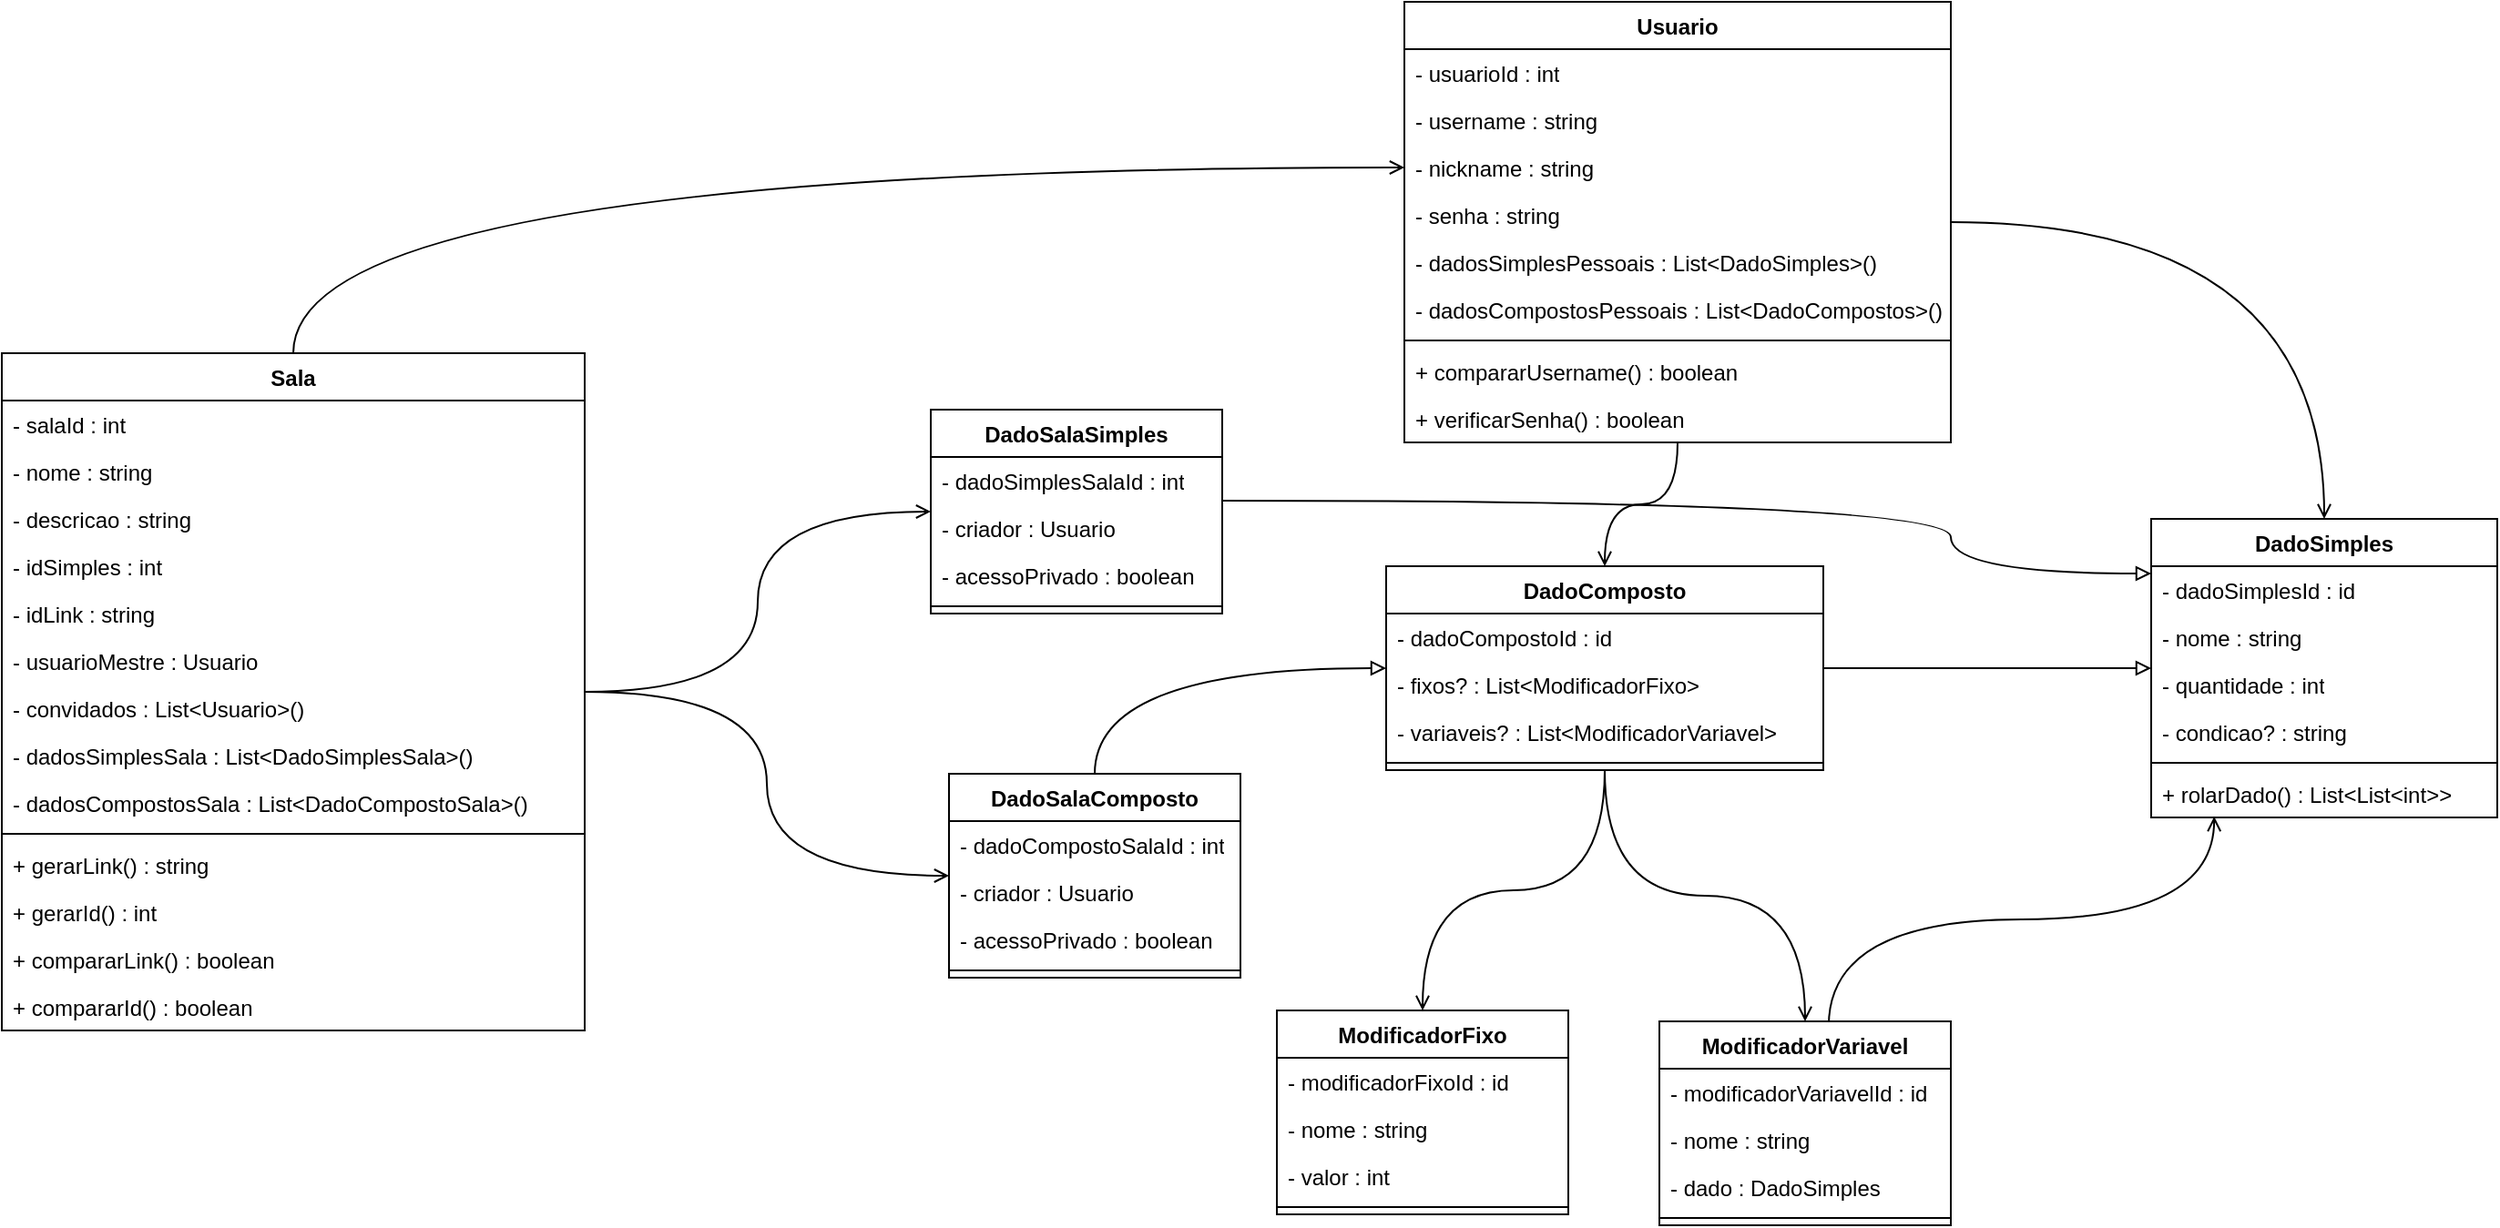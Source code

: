 <mxfile version="21.8.2" type="device">
  <diagram name="Página-1" id="qsgpVktvqnezk0J1ocNl">
    <mxGraphModel dx="1418" dy="851" grid="1" gridSize="10" guides="1" tooltips="1" connect="1" arrows="1" fold="1" page="0" pageScale="1" pageWidth="1169" pageHeight="1654" background="none" math="0" shadow="0">
      <root>
        <mxCell id="0" />
        <mxCell id="1" parent="0" />
        <mxCell id="XNc0VK_KRN9h_wp5kZls-6" style="edgeStyle=orthogonalEdgeStyle;curved=1;rounded=0;orthogonalLoop=1;jettySize=auto;html=1;endArrow=open;endFill=0;" parent="1" source="hFhUfe1-vP947wIrHvXf-8" target="TVMtw02zKbkY-CnR1i96-17" edge="1">
          <mxGeometry relative="1" as="geometry" />
        </mxCell>
        <mxCell id="XNc0VK_KRN9h_wp5kZls-8" style="edgeStyle=orthogonalEdgeStyle;curved=1;rounded=0;orthogonalLoop=1;jettySize=auto;html=1;endArrow=open;endFill=0;" parent="1" source="hFhUfe1-vP947wIrHvXf-8" target="TVMtw02zKbkY-CnR1i96-6" edge="1">
          <mxGeometry relative="1" as="geometry" />
        </mxCell>
        <mxCell id="hFhUfe1-vP947wIrHvXf-8" value="Usuario" style="swimlane;fontStyle=1;align=center;verticalAlign=top;childLayout=stackLayout;horizontal=1;startSize=26;horizontalStack=0;resizeParent=1;resizeParentMax=0;resizeLast=0;collapsible=1;marginBottom=0;whiteSpace=wrap;html=1;" parent="1" vertex="1">
          <mxGeometry x="850" y="36" width="300" height="242" as="geometry" />
        </mxCell>
        <mxCell id="30t95WbOu_ko7hjAbIuh-5" value="- usuarioId : int" style="text;strokeColor=none;fillColor=none;align=left;verticalAlign=top;spacingLeft=4;spacingRight=4;overflow=hidden;rotatable=0;points=[[0,0.5],[1,0.5]];portConstraint=eastwest;whiteSpace=wrap;html=1;" parent="hFhUfe1-vP947wIrHvXf-8" vertex="1">
          <mxGeometry y="26" width="300" height="26" as="geometry" />
        </mxCell>
        <mxCell id="hFhUfe1-vP947wIrHvXf-9" value="- username : string" style="text;strokeColor=none;fillColor=none;align=left;verticalAlign=top;spacingLeft=4;spacingRight=4;overflow=hidden;rotatable=0;points=[[0,0.5],[1,0.5]];portConstraint=eastwest;whiteSpace=wrap;html=1;" parent="hFhUfe1-vP947wIrHvXf-8" vertex="1">
          <mxGeometry y="52" width="300" height="26" as="geometry" />
        </mxCell>
        <mxCell id="hFhUfe1-vP947wIrHvXf-12" value="- nickname : string" style="text;strokeColor=none;fillColor=none;align=left;verticalAlign=top;spacingLeft=4;spacingRight=4;overflow=hidden;rotatable=0;points=[[0,0.5],[1,0.5]];portConstraint=eastwest;whiteSpace=wrap;html=1;" parent="hFhUfe1-vP947wIrHvXf-8" vertex="1">
          <mxGeometry y="78" width="300" height="26" as="geometry" />
        </mxCell>
        <mxCell id="hFhUfe1-vP947wIrHvXf-13" value="- senha : string" style="text;strokeColor=none;fillColor=none;align=left;verticalAlign=top;spacingLeft=4;spacingRight=4;overflow=hidden;rotatable=0;points=[[0,0.5],[1,0.5]];portConstraint=eastwest;whiteSpace=wrap;html=1;" parent="hFhUfe1-vP947wIrHvXf-8" vertex="1">
          <mxGeometry y="104" width="300" height="26" as="geometry" />
        </mxCell>
        <mxCell id="XNc0VK_KRN9h_wp5kZls-4" value="- dadosSimplesPessoais : List&amp;lt;DadoSimples&amp;gt;()" style="text;strokeColor=none;fillColor=none;align=left;verticalAlign=top;spacingLeft=4;spacingRight=4;overflow=hidden;rotatable=0;points=[[0,0.5],[1,0.5]];portConstraint=eastwest;whiteSpace=wrap;html=1;" parent="hFhUfe1-vP947wIrHvXf-8" vertex="1">
          <mxGeometry y="130" width="300" height="26" as="geometry" />
        </mxCell>
        <mxCell id="hFhUfe1-vP947wIrHvXf-24" value="- dadosCompostosPessoais : List&amp;lt;DadoCompostos&amp;gt;()" style="text;strokeColor=none;fillColor=none;align=left;verticalAlign=top;spacingLeft=4;spacingRight=4;overflow=hidden;rotatable=0;points=[[0,0.5],[1,0.5]];portConstraint=eastwest;whiteSpace=wrap;html=1;" parent="hFhUfe1-vP947wIrHvXf-8" vertex="1">
          <mxGeometry y="156" width="300" height="26" as="geometry" />
        </mxCell>
        <mxCell id="hFhUfe1-vP947wIrHvXf-10" value="" style="line;strokeWidth=1;fillColor=none;align=left;verticalAlign=middle;spacingTop=-1;spacingLeft=3;spacingRight=3;rotatable=0;labelPosition=right;points=[];portConstraint=eastwest;strokeColor=inherit;" parent="hFhUfe1-vP947wIrHvXf-8" vertex="1">
          <mxGeometry y="182" width="300" height="8" as="geometry" />
        </mxCell>
        <mxCell id="hFhUfe1-vP947wIrHvXf-11" value="+ compararUsername() : boolean" style="text;strokeColor=none;fillColor=none;align=left;verticalAlign=top;spacingLeft=4;spacingRight=4;overflow=hidden;rotatable=0;points=[[0,0.5],[1,0.5]];portConstraint=eastwest;whiteSpace=wrap;html=1;" parent="hFhUfe1-vP947wIrHvXf-8" vertex="1">
          <mxGeometry y="190" width="300" height="26" as="geometry" />
        </mxCell>
        <mxCell id="hFhUfe1-vP947wIrHvXf-14" value="+ verificarSenha() : boolean" style="text;strokeColor=none;fillColor=none;align=left;verticalAlign=top;spacingLeft=4;spacingRight=4;overflow=hidden;rotatable=0;points=[[0,0.5],[1,0.5]];portConstraint=eastwest;whiteSpace=wrap;html=1;" parent="hFhUfe1-vP947wIrHvXf-8" vertex="1">
          <mxGeometry y="216" width="300" height="26" as="geometry" />
        </mxCell>
        <mxCell id="hFhUfe1-vP947wIrHvXf-64" style="edgeStyle=orthogonalEdgeStyle;curved=1;rounded=0;orthogonalLoop=1;jettySize=auto;html=1;entryX=0;entryY=0.5;entryDx=0;entryDy=0;endArrow=open;endFill=0;" parent="1" source="hFhUfe1-vP947wIrHvXf-15" target="hFhUfe1-vP947wIrHvXf-12" edge="1">
          <mxGeometry relative="1" as="geometry" />
        </mxCell>
        <mxCell id="XNc0VK_KRN9h_wp5kZls-1" style="edgeStyle=orthogonalEdgeStyle;rounded=0;orthogonalLoop=1;jettySize=auto;html=1;curved=1;endArrow=open;endFill=0;" parent="1" source="hFhUfe1-vP947wIrHvXf-15" target="hFhUfe1-vP947wIrHvXf-46" edge="1">
          <mxGeometry relative="1" as="geometry" />
        </mxCell>
        <mxCell id="XNc0VK_KRN9h_wp5kZls-3" style="edgeStyle=orthogonalEdgeStyle;curved=1;rounded=0;orthogonalLoop=1;jettySize=auto;html=1;endArrow=open;endFill=0;" parent="1" source="hFhUfe1-vP947wIrHvXf-15" target="TVMtw02zKbkY-CnR1i96-42" edge="1">
          <mxGeometry relative="1" as="geometry" />
        </mxCell>
        <mxCell id="hFhUfe1-vP947wIrHvXf-15" value="Sala" style="swimlane;fontStyle=1;align=center;verticalAlign=top;childLayout=stackLayout;horizontal=1;startSize=26;horizontalStack=0;resizeParent=1;resizeParentMax=0;resizeLast=0;collapsible=1;marginBottom=0;whiteSpace=wrap;html=1;" parent="1" vertex="1">
          <mxGeometry x="80" y="229" width="320" height="372" as="geometry" />
        </mxCell>
        <mxCell id="30t95WbOu_ko7hjAbIuh-6" value="- salaId : int" style="text;strokeColor=none;fillColor=none;align=left;verticalAlign=top;spacingLeft=4;spacingRight=4;overflow=hidden;rotatable=0;points=[[0,0.5],[1,0.5]];portConstraint=eastwest;whiteSpace=wrap;html=1;" parent="hFhUfe1-vP947wIrHvXf-15" vertex="1">
          <mxGeometry y="26" width="320" height="26" as="geometry" />
        </mxCell>
        <mxCell id="hFhUfe1-vP947wIrHvXf-16" value="- nome : string" style="text;strokeColor=none;fillColor=none;align=left;verticalAlign=top;spacingLeft=4;spacingRight=4;overflow=hidden;rotatable=0;points=[[0,0.5],[1,0.5]];portConstraint=eastwest;whiteSpace=wrap;html=1;" parent="hFhUfe1-vP947wIrHvXf-15" vertex="1">
          <mxGeometry y="52" width="320" height="26" as="geometry" />
        </mxCell>
        <mxCell id="hFhUfe1-vP947wIrHvXf-21" value="- descricao : string" style="text;strokeColor=none;fillColor=none;align=left;verticalAlign=top;spacingLeft=4;spacingRight=4;overflow=hidden;rotatable=0;points=[[0,0.5],[1,0.5]];portConstraint=eastwest;whiteSpace=wrap;html=1;" parent="hFhUfe1-vP947wIrHvXf-15" vertex="1">
          <mxGeometry y="78" width="320" height="26" as="geometry" />
        </mxCell>
        <mxCell id="hFhUfe1-vP947wIrHvXf-19" value="- idSimples : int" style="text;strokeColor=none;fillColor=none;align=left;verticalAlign=top;spacingLeft=4;spacingRight=4;overflow=hidden;rotatable=0;points=[[0,0.5],[1,0.5]];portConstraint=eastwest;whiteSpace=wrap;html=1;" parent="hFhUfe1-vP947wIrHvXf-15" vertex="1">
          <mxGeometry y="104" width="320" height="26" as="geometry" />
        </mxCell>
        <mxCell id="hFhUfe1-vP947wIrHvXf-20" value="- idLink : string" style="text;strokeColor=none;fillColor=none;align=left;verticalAlign=top;spacingLeft=4;spacingRight=4;overflow=hidden;rotatable=0;points=[[0,0.5],[1,0.5]];portConstraint=eastwest;whiteSpace=wrap;html=1;" parent="hFhUfe1-vP947wIrHvXf-15" vertex="1">
          <mxGeometry y="130" width="320" height="26" as="geometry" />
        </mxCell>
        <mxCell id="hFhUfe1-vP947wIrHvXf-22" value="- usuarioMestre : Usuario" style="text;strokeColor=none;fillColor=none;align=left;verticalAlign=top;spacingLeft=4;spacingRight=4;overflow=hidden;rotatable=0;points=[[0,0.5],[1,0.5]];portConstraint=eastwest;whiteSpace=wrap;html=1;" parent="hFhUfe1-vP947wIrHvXf-15" vertex="1">
          <mxGeometry y="156" width="320" height="26" as="geometry" />
        </mxCell>
        <mxCell id="hFhUfe1-vP947wIrHvXf-23" value="- convidados : List&amp;lt;Usuario&amp;gt;()" style="text;strokeColor=none;fillColor=none;align=left;verticalAlign=top;spacingLeft=4;spacingRight=4;overflow=hidden;rotatable=0;points=[[0,0.5],[1,0.5]];portConstraint=eastwest;whiteSpace=wrap;html=1;" parent="hFhUfe1-vP947wIrHvXf-15" vertex="1">
          <mxGeometry y="182" width="320" height="26" as="geometry" />
        </mxCell>
        <mxCell id="hFhUfe1-vP947wIrHvXf-25" value="- dadosSimplesSala : List&amp;lt;DadoSimplesSala&amp;gt;()" style="text;strokeColor=none;fillColor=none;align=left;verticalAlign=top;spacingLeft=4;spacingRight=4;overflow=hidden;rotatable=0;points=[[0,0.5],[1,0.5]];portConstraint=eastwest;whiteSpace=wrap;html=1;" parent="hFhUfe1-vP947wIrHvXf-15" vertex="1">
          <mxGeometry y="208" width="320" height="26" as="geometry" />
        </mxCell>
        <mxCell id="XNc0VK_KRN9h_wp5kZls-5" value="- dadosCompostosSala&amp;nbsp;: List&amp;lt;DadoCompostoSala&amp;gt;()" style="text;strokeColor=none;fillColor=none;align=left;verticalAlign=top;spacingLeft=4;spacingRight=4;overflow=hidden;rotatable=0;points=[[0,0.5],[1,0.5]];portConstraint=eastwest;whiteSpace=wrap;html=1;" parent="hFhUfe1-vP947wIrHvXf-15" vertex="1">
          <mxGeometry y="234" width="320" height="26" as="geometry" />
        </mxCell>
        <mxCell id="hFhUfe1-vP947wIrHvXf-17" value="" style="line;strokeWidth=1;fillColor=none;align=left;verticalAlign=middle;spacingTop=-1;spacingLeft=3;spacingRight=3;rotatable=0;labelPosition=right;points=[];portConstraint=eastwest;strokeColor=inherit;" parent="hFhUfe1-vP947wIrHvXf-15" vertex="1">
          <mxGeometry y="260" width="320" height="8" as="geometry" />
        </mxCell>
        <mxCell id="hFhUfe1-vP947wIrHvXf-18" value="+ gerarLink() : string" style="text;strokeColor=none;fillColor=none;align=left;verticalAlign=top;spacingLeft=4;spacingRight=4;overflow=hidden;rotatable=0;points=[[0,0.5],[1,0.5]];portConstraint=eastwest;whiteSpace=wrap;html=1;" parent="hFhUfe1-vP947wIrHvXf-15" vertex="1">
          <mxGeometry y="268" width="320" height="26" as="geometry" />
        </mxCell>
        <mxCell id="hFhUfe1-vP947wIrHvXf-39" value="+ gerarId() : int" style="text;strokeColor=none;fillColor=none;align=left;verticalAlign=top;spacingLeft=4;spacingRight=4;overflow=hidden;rotatable=0;points=[[0,0.5],[1,0.5]];portConstraint=eastwest;whiteSpace=wrap;html=1;" parent="hFhUfe1-vP947wIrHvXf-15" vertex="1">
          <mxGeometry y="294" width="320" height="26" as="geometry" />
        </mxCell>
        <mxCell id="hFhUfe1-vP947wIrHvXf-38" value="+ compararLink() : boolean" style="text;strokeColor=none;fillColor=none;align=left;verticalAlign=top;spacingLeft=4;spacingRight=4;overflow=hidden;rotatable=0;points=[[0,0.5],[1,0.5]];portConstraint=eastwest;whiteSpace=wrap;html=1;" parent="hFhUfe1-vP947wIrHvXf-15" vertex="1">
          <mxGeometry y="320" width="320" height="26" as="geometry" />
        </mxCell>
        <mxCell id="hFhUfe1-vP947wIrHvXf-40" value="+ compararId() : boolean&lt;br&gt;" style="text;strokeColor=none;fillColor=none;align=left;verticalAlign=top;spacingLeft=4;spacingRight=4;overflow=hidden;rotatable=0;points=[[0,0.5],[1,0.5]];portConstraint=eastwest;whiteSpace=wrap;html=1;" parent="hFhUfe1-vP947wIrHvXf-15" vertex="1">
          <mxGeometry y="346" width="320" height="26" as="geometry" />
        </mxCell>
        <mxCell id="XNc0VK_KRN9h_wp5kZls-7" style="edgeStyle=orthogonalEdgeStyle;curved=1;rounded=0;orthogonalLoop=1;jettySize=auto;html=1;endArrow=block;endFill=0;" parent="1" source="hFhUfe1-vP947wIrHvXf-46" target="TVMtw02zKbkY-CnR1i96-6" edge="1">
          <mxGeometry relative="1" as="geometry">
            <Array as="points">
              <mxPoint x="1150" y="310" />
              <mxPoint x="1150" y="350" />
            </Array>
          </mxGeometry>
        </mxCell>
        <mxCell id="hFhUfe1-vP947wIrHvXf-46" value="DadoSalaSimples" style="swimlane;fontStyle=1;align=center;verticalAlign=top;childLayout=stackLayout;horizontal=1;startSize=26;horizontalStack=0;resizeParent=1;resizeParentMax=0;resizeLast=0;collapsible=1;marginBottom=0;whiteSpace=wrap;html=1;" parent="1" vertex="1">
          <mxGeometry x="590" y="260" width="160" height="112" as="geometry" />
        </mxCell>
        <mxCell id="30t95WbOu_ko7hjAbIuh-7" value="- dadoSimplesSalaId : int" style="text;strokeColor=none;fillColor=none;align=left;verticalAlign=top;spacingLeft=4;spacingRight=4;overflow=hidden;rotatable=0;points=[[0,0.5],[1,0.5]];portConstraint=eastwest;whiteSpace=wrap;html=1;" parent="hFhUfe1-vP947wIrHvXf-46" vertex="1">
          <mxGeometry y="26" width="160" height="26" as="geometry" />
        </mxCell>
        <mxCell id="hFhUfe1-vP947wIrHvXf-45" value="- criador : Usuario" style="text;strokeColor=none;fillColor=none;align=left;verticalAlign=top;spacingLeft=4;spacingRight=4;overflow=hidden;rotatable=0;points=[[0,0.5],[1,0.5]];portConstraint=eastwest;whiteSpace=wrap;html=1;" parent="hFhUfe1-vP947wIrHvXf-46" vertex="1">
          <mxGeometry y="52" width="160" height="26" as="geometry" />
        </mxCell>
        <mxCell id="hFhUfe1-vP947wIrHvXf-44" value="- acessoPrivado : boolean" style="text;strokeColor=none;fillColor=none;align=left;verticalAlign=top;spacingLeft=4;spacingRight=4;overflow=hidden;rotatable=0;points=[[0,0.5],[1,0.5]];portConstraint=eastwest;whiteSpace=wrap;html=1;" parent="hFhUfe1-vP947wIrHvXf-46" vertex="1">
          <mxGeometry y="78" width="160" height="26" as="geometry" />
        </mxCell>
        <mxCell id="hFhUfe1-vP947wIrHvXf-48" value="" style="line;strokeWidth=1;fillColor=none;align=left;verticalAlign=middle;spacingTop=-1;spacingLeft=3;spacingRight=3;rotatable=0;labelPosition=right;points=[];portConstraint=eastwest;strokeColor=inherit;" parent="hFhUfe1-vP947wIrHvXf-46" vertex="1">
          <mxGeometry y="104" width="160" height="8" as="geometry" />
        </mxCell>
        <mxCell id="TVMtw02zKbkY-CnR1i96-32" style="edgeStyle=orthogonalEdgeStyle;curved=1;rounded=0;orthogonalLoop=1;jettySize=auto;html=1;startArrow=open;startFill=0;endArrow=none;endFill=0;" parent="1" source="hFhUfe1-vP947wIrHvXf-53" target="TVMtw02zKbkY-CnR1i96-17" edge="1">
          <mxGeometry relative="1" as="geometry">
            <mxPoint x="1080" y="656" as="targetPoint" />
          </mxGeometry>
        </mxCell>
        <mxCell id="hFhUfe1-vP947wIrHvXf-53" value="ModificadorFixo" style="swimlane;fontStyle=1;align=center;verticalAlign=top;childLayout=stackLayout;horizontal=1;startSize=26;horizontalStack=0;resizeParent=1;resizeParentMax=0;resizeLast=0;collapsible=1;marginBottom=0;whiteSpace=wrap;html=1;" parent="1" vertex="1">
          <mxGeometry x="780" y="590" width="160" height="112" as="geometry" />
        </mxCell>
        <mxCell id="30t95WbOu_ko7hjAbIuh-3" value="- modificadorFixoId : id" style="text;strokeColor=none;fillColor=none;align=left;verticalAlign=top;spacingLeft=4;spacingRight=4;overflow=hidden;rotatable=0;points=[[0,0.5],[1,0.5]];portConstraint=eastwest;whiteSpace=wrap;html=1;" parent="hFhUfe1-vP947wIrHvXf-53" vertex="1">
          <mxGeometry y="26" width="160" height="26" as="geometry" />
        </mxCell>
        <mxCell id="hFhUfe1-vP947wIrHvXf-57" value="- nome : string" style="text;strokeColor=none;fillColor=none;align=left;verticalAlign=top;spacingLeft=4;spacingRight=4;overflow=hidden;rotatable=0;points=[[0,0.5],[1,0.5]];portConstraint=eastwest;whiteSpace=wrap;html=1;" parent="hFhUfe1-vP947wIrHvXf-53" vertex="1">
          <mxGeometry y="52" width="160" height="26" as="geometry" />
        </mxCell>
        <mxCell id="hFhUfe1-vP947wIrHvXf-54" value="- valor : int" style="text;strokeColor=none;fillColor=none;align=left;verticalAlign=top;spacingLeft=4;spacingRight=4;overflow=hidden;rotatable=0;points=[[0,0.5],[1,0.5]];portConstraint=eastwest;whiteSpace=wrap;html=1;" parent="hFhUfe1-vP947wIrHvXf-53" vertex="1">
          <mxGeometry y="78" width="160" height="26" as="geometry" />
        </mxCell>
        <mxCell id="hFhUfe1-vP947wIrHvXf-55" value="" style="line;strokeWidth=1;fillColor=none;align=left;verticalAlign=middle;spacingTop=-1;spacingLeft=3;spacingRight=3;rotatable=0;labelPosition=right;points=[];portConstraint=eastwest;strokeColor=inherit;" parent="hFhUfe1-vP947wIrHvXf-53" vertex="1">
          <mxGeometry y="104" width="160" height="8" as="geometry" />
        </mxCell>
        <mxCell id="TVMtw02zKbkY-CnR1i96-6" value="DadoSimples" style="swimlane;fontStyle=1;align=center;verticalAlign=top;childLayout=stackLayout;horizontal=1;startSize=26;horizontalStack=0;resizeParent=1;resizeParentMax=0;resizeLast=0;collapsible=1;marginBottom=0;whiteSpace=wrap;html=1;" parent="1" vertex="1">
          <mxGeometry x="1260" y="320" width="190" height="164" as="geometry">
            <mxRectangle x="300" y="130" width="70" height="30" as="alternateBounds" />
          </mxGeometry>
        </mxCell>
        <mxCell id="30t95WbOu_ko7hjAbIuh-1" value="- dadoSimplesId : id" style="text;strokeColor=none;fillColor=none;align=left;verticalAlign=top;spacingLeft=4;spacingRight=4;overflow=hidden;rotatable=0;points=[[0,0.5],[1,0.5]];portConstraint=eastwest;whiteSpace=wrap;html=1;" parent="TVMtw02zKbkY-CnR1i96-6" vertex="1">
          <mxGeometry y="26" width="190" height="26" as="geometry" />
        </mxCell>
        <mxCell id="TVMtw02zKbkY-CnR1i96-35" value="- nome : string" style="text;strokeColor=none;fillColor=none;align=left;verticalAlign=top;spacingLeft=4;spacingRight=4;overflow=hidden;rotatable=0;points=[[0,0.5],[1,0.5]];portConstraint=eastwest;whiteSpace=wrap;html=1;" parent="TVMtw02zKbkY-CnR1i96-6" vertex="1">
          <mxGeometry y="52" width="190" height="26" as="geometry" />
        </mxCell>
        <mxCell id="TVMtw02zKbkY-CnR1i96-7" value="- quantidade : int" style="text;strokeColor=none;fillColor=none;align=left;verticalAlign=top;spacingLeft=4;spacingRight=4;overflow=hidden;rotatable=0;points=[[0,0.5],[1,0.5]];portConstraint=eastwest;whiteSpace=wrap;html=1;" parent="TVMtw02zKbkY-CnR1i96-6" vertex="1">
          <mxGeometry y="78" width="190" height="26" as="geometry" />
        </mxCell>
        <mxCell id="TVMtw02zKbkY-CnR1i96-12" value="- condicao? : string" style="text;strokeColor=none;fillColor=none;align=left;verticalAlign=top;spacingLeft=4;spacingRight=4;overflow=hidden;rotatable=0;points=[[0,0.5],[1,0.5]];portConstraint=eastwest;whiteSpace=wrap;html=1;" parent="TVMtw02zKbkY-CnR1i96-6" vertex="1">
          <mxGeometry y="104" width="190" height="26" as="geometry" />
        </mxCell>
        <mxCell id="TVMtw02zKbkY-CnR1i96-8" value="" style="line;strokeWidth=1;fillColor=none;align=left;verticalAlign=middle;spacingTop=-1;spacingLeft=3;spacingRight=3;rotatable=0;labelPosition=right;points=[];portConstraint=eastwest;strokeColor=inherit;" parent="TVMtw02zKbkY-CnR1i96-6" vertex="1">
          <mxGeometry y="130" width="190" height="8" as="geometry" />
        </mxCell>
        <mxCell id="oq80ZH3D_rS3uElJayY1-2" value="+ rolarDado() : List&amp;lt;List&amp;lt;int&amp;gt;&amp;gt;" style="text;strokeColor=none;fillColor=none;align=left;verticalAlign=top;spacingLeft=4;spacingRight=4;overflow=hidden;rotatable=0;points=[[0,0.5],[1,0.5]];portConstraint=eastwest;whiteSpace=wrap;html=1;" parent="TVMtw02zKbkY-CnR1i96-6" vertex="1">
          <mxGeometry y="138" width="190" height="26" as="geometry" />
        </mxCell>
        <mxCell id="TVMtw02zKbkY-CnR1i96-21" style="edgeStyle=orthogonalEdgeStyle;curved=1;rounded=0;orthogonalLoop=1;jettySize=auto;html=1;endArrow=block;endFill=0;" parent="1" source="TVMtw02zKbkY-CnR1i96-17" target="TVMtw02zKbkY-CnR1i96-6" edge="1">
          <mxGeometry relative="1" as="geometry" />
        </mxCell>
        <mxCell id="TVMtw02zKbkY-CnR1i96-46" style="edgeStyle=orthogonalEdgeStyle;curved=1;rounded=0;orthogonalLoop=1;jettySize=auto;html=1;startArrow=block;startFill=0;endArrow=none;endFill=0;" parent="1" source="TVMtw02zKbkY-CnR1i96-17" target="TVMtw02zKbkY-CnR1i96-42" edge="1">
          <mxGeometry relative="1" as="geometry" />
        </mxCell>
        <mxCell id="TVMtw02zKbkY-CnR1i96-17" value="DadoComposto" style="swimlane;fontStyle=1;align=center;verticalAlign=top;childLayout=stackLayout;horizontal=1;startSize=26;horizontalStack=0;resizeParent=1;resizeParentMax=0;resizeLast=0;collapsible=1;marginBottom=0;whiteSpace=wrap;html=1;" parent="1" vertex="1">
          <mxGeometry x="840" y="346" width="240" height="112" as="geometry">
            <mxRectangle x="300" y="130" width="70" height="30" as="alternateBounds" />
          </mxGeometry>
        </mxCell>
        <mxCell id="30t95WbOu_ko7hjAbIuh-4" value="- dadoCompostoId : id" style="text;strokeColor=none;fillColor=none;align=left;verticalAlign=top;spacingLeft=4;spacingRight=4;overflow=hidden;rotatable=0;points=[[0,0.5],[1,0.5]];portConstraint=eastwest;whiteSpace=wrap;html=1;" parent="TVMtw02zKbkY-CnR1i96-17" vertex="1">
          <mxGeometry y="26" width="240" height="26" as="geometry" />
        </mxCell>
        <mxCell id="FewYMCbCR3r78oAodSfG-1" value="- fixos? : List&amp;lt;ModificadorFixo&amp;gt;" style="text;strokeColor=none;fillColor=none;align=left;verticalAlign=top;spacingLeft=4;spacingRight=4;overflow=hidden;rotatable=0;points=[[0,0.5],[1,0.5]];portConstraint=eastwest;whiteSpace=wrap;html=1;" parent="TVMtw02zKbkY-CnR1i96-17" vertex="1">
          <mxGeometry y="52" width="240" height="26" as="geometry" />
        </mxCell>
        <mxCell id="FewYMCbCR3r78oAodSfG-2" value="- variaveis? : List&amp;lt;ModificadorVariavel&amp;gt;" style="text;strokeColor=none;fillColor=none;align=left;verticalAlign=top;spacingLeft=4;spacingRight=4;overflow=hidden;rotatable=0;points=[[0,0.5],[1,0.5]];portConstraint=eastwest;whiteSpace=wrap;html=1;" parent="TVMtw02zKbkY-CnR1i96-17" vertex="1">
          <mxGeometry y="78" width="240" height="26" as="geometry" />
        </mxCell>
        <mxCell id="TVMtw02zKbkY-CnR1i96-20" value="" style="line;strokeWidth=1;fillColor=none;align=left;verticalAlign=middle;spacingTop=-1;spacingLeft=3;spacingRight=3;rotatable=0;labelPosition=right;points=[];portConstraint=eastwest;strokeColor=inherit;" parent="TVMtw02zKbkY-CnR1i96-17" vertex="1">
          <mxGeometry y="104" width="240" height="8" as="geometry" />
        </mxCell>
        <mxCell id="TVMtw02zKbkY-CnR1i96-34" style="edgeStyle=orthogonalEdgeStyle;curved=1;rounded=0;orthogonalLoop=1;jettySize=auto;html=1;endArrow=open;endFill=0;entryX=0.182;entryY=0.981;entryDx=0;entryDy=0;entryPerimeter=0;exitX=0.581;exitY=0.023;exitDx=0;exitDy=0;exitPerimeter=0;" parent="1" source="TVMtw02zKbkY-CnR1i96-22" target="oq80ZH3D_rS3uElJayY1-2" edge="1">
          <mxGeometry relative="1" as="geometry">
            <mxPoint x="1280" y="510" as="targetPoint" />
          </mxGeometry>
        </mxCell>
        <mxCell id="TVMtw02zKbkY-CnR1i96-22" value="ModificadorVariavel" style="swimlane;fontStyle=1;align=center;verticalAlign=top;childLayout=stackLayout;horizontal=1;startSize=26;horizontalStack=0;resizeParent=1;resizeParentMax=0;resizeLast=0;collapsible=1;marginBottom=0;whiteSpace=wrap;html=1;" parent="1" vertex="1">
          <mxGeometry x="990" y="596" width="160" height="112" as="geometry" />
        </mxCell>
        <mxCell id="30t95WbOu_ko7hjAbIuh-2" value="- modificadorVariavelId : id" style="text;strokeColor=none;fillColor=none;align=left;verticalAlign=top;spacingLeft=4;spacingRight=4;overflow=hidden;rotatable=0;points=[[0,0.5],[1,0.5]];portConstraint=eastwest;whiteSpace=wrap;html=1;" parent="TVMtw02zKbkY-CnR1i96-22" vertex="1">
          <mxGeometry y="26" width="160" height="26" as="geometry" />
        </mxCell>
        <mxCell id="TVMtw02zKbkY-CnR1i96-23" value="- nome : string" style="text;strokeColor=none;fillColor=none;align=left;verticalAlign=top;spacingLeft=4;spacingRight=4;overflow=hidden;rotatable=0;points=[[0,0.5],[1,0.5]];portConstraint=eastwest;whiteSpace=wrap;html=1;" parent="TVMtw02zKbkY-CnR1i96-22" vertex="1">
          <mxGeometry y="52" width="160" height="26" as="geometry" />
        </mxCell>
        <mxCell id="TVMtw02zKbkY-CnR1i96-24" value="- dado : DadoSimples" style="text;strokeColor=none;fillColor=none;align=left;verticalAlign=top;spacingLeft=4;spacingRight=4;overflow=hidden;rotatable=0;points=[[0,0.5],[1,0.5]];portConstraint=eastwest;whiteSpace=wrap;html=1;" parent="TVMtw02zKbkY-CnR1i96-22" vertex="1">
          <mxGeometry y="78" width="160" height="26" as="geometry" />
        </mxCell>
        <mxCell id="TVMtw02zKbkY-CnR1i96-25" value="" style="line;strokeWidth=1;fillColor=none;align=left;verticalAlign=middle;spacingTop=-1;spacingLeft=3;spacingRight=3;rotatable=0;labelPosition=right;points=[];portConstraint=eastwest;strokeColor=inherit;" parent="TVMtw02zKbkY-CnR1i96-22" vertex="1">
          <mxGeometry y="104" width="160" height="8" as="geometry" />
        </mxCell>
        <mxCell id="TVMtw02zKbkY-CnR1i96-31" style="edgeStyle=orthogonalEdgeStyle;curved=1;rounded=0;orthogonalLoop=1;jettySize=auto;html=1;startArrow=open;startFill=0;endArrow=none;endFill=0;" parent="1" source="TVMtw02zKbkY-CnR1i96-22" target="TVMtw02zKbkY-CnR1i96-17" edge="1">
          <mxGeometry relative="1" as="geometry">
            <mxPoint x="1080" y="570" as="sourcePoint" />
          </mxGeometry>
        </mxCell>
        <mxCell id="TVMtw02zKbkY-CnR1i96-42" value="DadoSalaComposto" style="swimlane;fontStyle=1;align=center;verticalAlign=top;childLayout=stackLayout;horizontal=1;startSize=26;horizontalStack=0;resizeParent=1;resizeParentMax=0;resizeLast=0;collapsible=1;marginBottom=0;whiteSpace=wrap;html=1;" parent="1" vertex="1">
          <mxGeometry x="600" y="460" width="160" height="112" as="geometry" />
        </mxCell>
        <mxCell id="30t95WbOu_ko7hjAbIuh-8" value="- dadoCompostoSalaId : int" style="text;strokeColor=none;fillColor=none;align=left;verticalAlign=top;spacingLeft=4;spacingRight=4;overflow=hidden;rotatable=0;points=[[0,0.5],[1,0.5]];portConstraint=eastwest;whiteSpace=wrap;html=1;" parent="TVMtw02zKbkY-CnR1i96-42" vertex="1">
          <mxGeometry y="26" width="160" height="26" as="geometry" />
        </mxCell>
        <mxCell id="TVMtw02zKbkY-CnR1i96-43" value="- criador : Usuario" style="text;strokeColor=none;fillColor=none;align=left;verticalAlign=top;spacingLeft=4;spacingRight=4;overflow=hidden;rotatable=0;points=[[0,0.5],[1,0.5]];portConstraint=eastwest;whiteSpace=wrap;html=1;" parent="TVMtw02zKbkY-CnR1i96-42" vertex="1">
          <mxGeometry y="52" width="160" height="26" as="geometry" />
        </mxCell>
        <mxCell id="TVMtw02zKbkY-CnR1i96-44" value="- acessoPrivado : boolean" style="text;strokeColor=none;fillColor=none;align=left;verticalAlign=top;spacingLeft=4;spacingRight=4;overflow=hidden;rotatable=0;points=[[0,0.5],[1,0.5]];portConstraint=eastwest;whiteSpace=wrap;html=1;" parent="TVMtw02zKbkY-CnR1i96-42" vertex="1">
          <mxGeometry y="78" width="160" height="26" as="geometry" />
        </mxCell>
        <mxCell id="TVMtw02zKbkY-CnR1i96-45" value="" style="line;strokeWidth=1;fillColor=none;align=left;verticalAlign=middle;spacingTop=-1;spacingLeft=3;spacingRight=3;rotatable=0;labelPosition=right;points=[];portConstraint=eastwest;strokeColor=inherit;" parent="TVMtw02zKbkY-CnR1i96-42" vertex="1">
          <mxGeometry y="104" width="160" height="8" as="geometry" />
        </mxCell>
      </root>
    </mxGraphModel>
  </diagram>
</mxfile>
